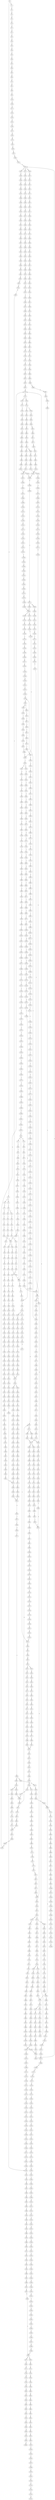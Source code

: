 strict digraph  {
	S0 -> S1 [ label = T ];
	S0 -> S2 [ label = G ];
	S1 -> S3 [ label = T ];
	S2 -> S4 [ label = G ];
	S2 -> S5 [ label = T ];
	S3 -> S6 [ label = G ];
	S4 -> S7 [ label = T ];
	S5 -> S8 [ label = C ];
	S6 -> S9 [ label = A ];
	S7 -> S10 [ label = C ];
	S8 -> S11 [ label = C ];
	S8 -> S12 [ label = T ];
	S9 -> S13 [ label = C ];
	S10 -> S14 [ label = C ];
	S11 -> S15 [ label = C ];
	S12 -> S16 [ label = C ];
	S13 -> S17 [ label = T ];
	S14 -> S18 [ label = G ];
	S15 -> S19 [ label = T ];
	S16 -> S20 [ label = T ];
	S17 -> S21 [ label = G ];
	S18 -> S22 [ label = C ];
	S19 -> S23 [ label = T ];
	S20 -> S24 [ label = C ];
	S21 -> S25 [ label = T ];
	S22 -> S26 [ label = C ];
	S23 -> S27 [ label = C ];
	S24 -> S28 [ label = C ];
	S25 -> S29 [ label = A ];
	S26 -> S30 [ label = G ];
	S27 -> S31 [ label = G ];
	S28 -> S32 [ label = G ];
	S29 -> S33 [ label = C ];
	S30 -> S34 [ label = C ];
	S30 -> S35 [ label = G ];
	S31 -> S36 [ label = C ];
	S32 -> S37 [ label = T ];
	S33 -> S38 [ label = A ];
	S34 -> S39 [ label = A ];
	S35 -> S40 [ label = A ];
	S36 -> S41 [ label = A ];
	S37 -> S42 [ label = A ];
	S38 -> S43 [ label = C ];
	S39 -> S44 [ label = C ];
	S40 -> S45 [ label = A ];
	S41 -> S46 [ label = C ];
	S42 -> S47 [ label = C ];
	S43 -> S48 [ label = T ];
	S44 -> S49 [ label = G ];
	S45 -> S50 [ label = C ];
	S46 -> S51 [ label = G ];
	S47 -> S52 [ label = A ];
	S48 -> S53 [ label = T ];
	S49 -> S54 [ label = C ];
	S50 -> S55 [ label = T ];
	S51 -> S56 [ label = T ];
	S52 -> S57 [ label = T ];
	S53 -> S58 [ label = G ];
	S54 -> S59 [ label = G ];
	S55 -> S60 [ label = G ];
	S56 -> S61 [ label = G ];
	S57 -> S62 [ label = G ];
	S58 -> S63 [ label = G ];
	S59 -> S64 [ label = C ];
	S60 -> S65 [ label = C ];
	S61 -> S66 [ label = G ];
	S62 -> S67 [ label = G ];
	S63 -> S68 [ label = A ];
	S64 -> S69 [ label = A ];
	S64 -> S70 [ label = G ];
	S65 -> S71 [ label = A ];
	S66 -> S72 [ label = C ];
	S67 -> S73 [ label = C ];
	S68 -> S74 [ label = G ];
	S69 -> S75 [ label = G ];
	S70 -> S76 [ label = C ];
	S70 -> S77 [ label = G ];
	S71 -> S78 [ label = A ];
	S72 -> S79 [ label = G ];
	S73 -> S80 [ label = G ];
	S74 -> S81 [ label = A ];
	S75 -> S82 [ label = C ];
	S76 -> S83 [ label = G ];
	S77 -> S84 [ label = C ];
	S78 -> S85 [ label = C ];
	S79 -> S86 [ label = T ];
	S80 -> S87 [ label = C ];
	S81 -> S88 [ label = C ];
	S82 -> S89 [ label = C ];
	S83 -> S90 [ label = T ];
	S84 -> S91 [ label = T ];
	S85 -> S92 [ label = C ];
	S86 -> S93 [ label = C ];
	S87 -> S94 [ label = C ];
	S88 -> S95 [ label = C ];
	S89 -> S96 [ label = G ];
	S90 -> S97 [ label = C ];
	S91 -> S98 [ label = G ];
	S92 -> S99 [ label = A ];
	S93 -> S100 [ label = C ];
	S94 -> S101 [ label = C ];
	S95 -> S102 [ label = C ];
	S96 -> S103 [ label = G ];
	S97 -> S104 [ label = G ];
	S98 -> S105 [ label = G ];
	S99 -> S106 [ label = G ];
	S100 -> S107 [ label = C ];
	S101 -> S108 [ label = C ];
	S102 -> S109 [ label = C ];
	S103 -> S110 [ label = C ];
	S103 -> S111 [ label = T ];
	S104 -> S112 [ label = A ];
	S105 -> S113 [ label = A ];
	S106 -> S114 [ label = A ];
	S107 -> S115 [ label = C ];
	S108 -> S116 [ label = C ];
	S109 -> S117 [ label = C ];
	S110 -> S118 [ label = A ];
	S111 -> S119 [ label = G ];
	S112 -> S120 [ label = C ];
	S113 -> S121 [ label = A ];
	S114 -> S122 [ label = A ];
	S115 -> S123 [ label = A ];
	S116 -> S124 [ label = A ];
	S117 -> S125 [ label = C ];
	S118 -> S126 [ label = C ];
	S119 -> S127 [ label = G ];
	S120 -> S128 [ label = G ];
	S121 -> S129 [ label = T ];
	S122 -> S130 [ label = C ];
	S123 -> S131 [ label = C ];
	S124 -> S132 [ label = C ];
	S125 -> S133 [ label = T ];
	S126 -> S134 [ label = T ];
	S127 -> S135 [ label = A ];
	S128 -> S136 [ label = C ];
	S129 -> S137 [ label = G ];
	S130 -> S138 [ label = A ];
	S131 -> S139 [ label = T ];
	S132 -> S140 [ label = T ];
	S133 -> S141 [ label = T ];
	S134 -> S142 [ label = T ];
	S135 -> S143 [ label = A ];
	S136 -> S144 [ label = G ];
	S137 -> S145 [ label = G ];
	S138 -> S146 [ label = G ];
	S139 -> S147 [ label = T ];
	S140 -> S148 [ label = T ];
	S141 -> S149 [ label = C ];
	S142 -> S150 [ label = C ];
	S143 -> S151 [ label = G ];
	S144 -> S152 [ label = C ];
	S145 -> S153 [ label = G ];
	S146 -> S154 [ label = C ];
	S147 -> S155 [ label = G ];
	S148 -> S156 [ label = T ];
	S149 -> S157 [ label = A ];
	S150 -> S158 [ label = A ];
	S151 -> S159 [ label = A ];
	S152 -> S160 [ label = C ];
	S153 -> S161 [ label = G ];
	S154 -> S162 [ label = C ];
	S155 -> S163 [ label = A ];
	S156 -> S164 [ label = A ];
	S157 -> S165 [ label = G ];
	S158 -> S166 [ label = G ];
	S159 -> S167 [ label = A ];
	S160 -> S168 [ label = T ];
	S161 -> S169 [ label = T ];
	S162 -> S170 [ label = G ];
	S163 -> S171 [ label = G ];
	S164 -> S172 [ label = G ];
	S165 -> S173 [ label = A ];
	S166 -> S174 [ label = C ];
	S167 -> S175 [ label = C ];
	S168 -> S176 [ label = C ];
	S169 -> S177 [ label = C ];
	S170 -> S178 [ label = T ];
	S171 -> S179 [ label = C ];
	S172 -> S180 [ label = C ];
	S173 -> S181 [ label = G ];
	S174 -> S182 [ label = C ];
	S175 -> S183 [ label = G ];
	S176 -> S184 [ label = G ];
	S177 -> S185 [ label = C ];
	S178 -> S186 [ label = C ];
	S179 -> S187 [ label = C ];
	S180 -> S188 [ label = C ];
	S181 -> S189 [ label = G ];
	S182 -> S190 [ label = G ];
	S183 -> S191 [ label = G ];
	S184 -> S192 [ label = G ];
	S185 -> S193 [ label = G ];
	S186 -> S194 [ label = C ];
	S187 -> S195 [ label = G ];
	S188 -> S196 [ label = G ];
	S189 -> S197 [ label = T ];
	S190 -> S198 [ label = C ];
	S191 -> S199 [ label = C ];
	S192 -> S200 [ label = G ];
	S193 -> S201 [ label = C ];
	S194 -> S202 [ label = T ];
	S195 -> S203 [ label = C ];
	S196 -> S204 [ label = T ];
	S197 -> S205 [ label = C ];
	S198 -> S206 [ label = C ];
	S199 -> S207 [ label = A ];
	S200 -> S208 [ label = C ];
	S201 -> S209 [ label = C ];
	S202 -> S210 [ label = C ];
	S203 -> S211 [ label = C ];
	S204 -> S212 [ label = C ];
	S205 -> S213 [ label = C ];
	S206 -> S214 [ label = C ];
	S207 -> S215 [ label = C ];
	S208 -> S216 [ label = T ];
	S209 -> S30 [ label = G ];
	S210 -> S217 [ label = T ];
	S211 -> S218 [ label = C ];
	S212 -> S219 [ label = C ];
	S213 -> S220 [ label = C ];
	S214 -> S221 [ label = C ];
	S215 -> S222 [ label = C ];
	S215 -> S223 [ label = T ];
	S216 -> S224 [ label = C ];
	S217 -> S225 [ label = G ];
	S218 -> S221 [ label = C ];
	S219 -> S226 [ label = C ];
	S220 -> S227 [ label = T ];
	S220 -> S228 [ label = A ];
	S220 -> S229 [ label = G ];
	S221 -> S230 [ label = T ];
	S222 -> S231 [ label = G ];
	S223 -> S232 [ label = G ];
	S224 -> S233 [ label = A ];
	S225 -> S234 [ label = T ];
	S226 -> S235 [ label = A ];
	S227 -> S236 [ label = T ];
	S228 -> S237 [ label = G ];
	S229 -> S238 [ label = G ];
	S230 -> S239 [ label = T ];
	S230 -> S240 [ label = C ];
	S231 -> S241 [ label = G ];
	S232 -> S242 [ label = G ];
	S233 -> S243 [ label = C ];
	S234 -> S244 [ label = C ];
	S235 -> S245 [ label = C ];
	S236 -> S246 [ label = C ];
	S237 -> S247 [ label = A ];
	S238 -> S248 [ label = A ];
	S239 -> S249 [ label = C ];
	S240 -> S250 [ label = C ];
	S241 -> S251 [ label = G ];
	S242 -> S252 [ label = G ];
	S243 -> S253 [ label = G ];
	S244 -> S254 [ label = G ];
	S245 -> S255 [ label = C ];
	S246 -> S256 [ label = T ];
	S247 -> S257 [ label = G ];
	S248 -> S258 [ label = G ];
	S249 -> S259 [ label = A ];
	S250 -> S260 [ label = A ];
	S251 -> S261 [ label = A ];
	S252 -> S262 [ label = A ];
	S253 -> S263 [ label = T ];
	S254 -> S264 [ label = T ];
	S255 -> S265 [ label = A ];
	S256 -> S266 [ label = C ];
	S257 -> S267 [ label = C ];
	S258 -> S268 [ label = G ];
	S259 -> S269 [ label = C ];
	S260 -> S270 [ label = C ];
	S261 -> S271 [ label = A ];
	S262 -> S272 [ label = A ];
	S263 -> S273 [ label = C ];
	S264 -> S274 [ label = G ];
	S265 -> S275 [ label = C ];
	S266 -> S276 [ label = G ];
	S267 -> S277 [ label = C ];
	S268 -> S278 [ label = C ];
	S269 -> S279 [ label = G ];
	S270 -> S280 [ label = C ];
	S271 -> S281 [ label = T ];
	S272 -> S282 [ label = C ];
	S273 -> S283 [ label = C ];
	S274 -> S284 [ label = G ];
	S275 -> S285 [ label = C ];
	S276 -> S286 [ label = T ];
	S277 -> S287 [ label = A ];
	S278 -> S288 [ label = G ];
	S279 -> S289 [ label = C ];
	S280 -> S290 [ label = C ];
	S281 -> S291 [ label = T ];
	S282 -> S292 [ label = T ];
	S283 -> S293 [ label = A ];
	S284 -> S294 [ label = T ];
	S285 -> S295 [ label = G ];
	S286 -> S296 [ label = A ];
	S287 -> S297 [ label = C ];
	S288 -> S298 [ label = T ];
	S289 -> S299 [ label = T ];
	S290 -> S300 [ label = G ];
	S291 -> S301 [ label = G ];
	S292 -> S302 [ label = G ];
	S293 -> S303 [ label = G ];
	S294 -> S304 [ label = A ];
	S295 -> S305 [ label = A ];
	S296 -> S306 [ label = C ];
	S297 -> S307 [ label = G ];
	S298 -> S308 [ label = G ];
	S299 -> S309 [ label = C ];
	S300 -> S310 [ label = C ];
	S301 -> S311 [ label = A ];
	S302 -> S312 [ label = G ];
	S303 -> S313 [ label = C ];
	S304 -> S314 [ label = C ];
	S305 -> S315 [ label = T ];
	S306 -> S316 [ label = G ];
	S307 -> S317 [ label = G ];
	S308 -> S318 [ label = G ];
	S309 -> S319 [ label = C ];
	S310 -> S320 [ label = C ];
	S311 -> S321 [ label = A ];
	S312 -> S322 [ label = A ];
	S313 -> S323 [ label = T ];
	S313 -> S324 [ label = G ];
	S314 -> S325 [ label = C ];
	S315 -> S326 [ label = C ];
	S316 -> S327 [ label = G ];
	S317 -> S328 [ label = T ];
	S318 -> S329 [ label = T ];
	S319 -> S330 [ label = G ];
	S320 -> S331 [ label = G ];
	S321 -> S332 [ label = C ];
	S322 -> S333 [ label = C ];
	S323 -> S334 [ label = T ];
	S324 -> S335 [ label = A ];
	S325 -> S336 [ label = G ];
	S326 -> S337 [ label = G ];
	S327 -> S338 [ label = C ];
	S328 -> S339 [ label = T ];
	S329 -> S340 [ label = A ];
	S330 -> S341 [ label = G ];
	S331 -> S342 [ label = G ];
	S332 -> S343 [ label = C ];
	S333 -> S344 [ label = C ];
	S334 -> S345 [ label = C ];
	S335 -> S346 [ label = G ];
	S336 -> S347 [ label = G ];
	S337 -> S348 [ label = G ];
	S338 -> S349 [ label = T ];
	S339 -> S350 [ label = A ];
	S340 -> S351 [ label = T ];
	S341 -> S352 [ label = T ];
	S342 -> S353 [ label = T ];
	S343 -> S354 [ label = C ];
	S344 -> S355 [ label = C ];
	S345 -> S356 [ label = A ];
	S346 -> S357 [ label = T ];
	S347 -> S358 [ label = T ];
	S348 -> S359 [ label = T ];
	S349 -> S360 [ label = A ];
	S350 -> S361 [ label = C ];
	S351 -> S362 [ label = G ];
	S352 -> S363 [ label = T ];
	S353 -> S364 [ label = C ];
	S354 -> S365 [ label = G ];
	S355 -> S366 [ label = G ];
	S356 -> S367 [ label = C ];
	S357 -> S368 [ label = C ];
	S358 -> S369 [ label = G ];
	S359 -> S370 [ label = T ];
	S360 -> S371 [ label = C ];
	S361 -> S372 [ label = T ];
	S362 -> S373 [ label = A ];
	S363 -> S374 [ label = G ];
	S364 -> S375 [ label = C ];
	S365 -> S376 [ label = T ];
	S366 -> S377 [ label = T ];
	S367 -> S378 [ label = G ];
	S368 -> S379 [ label = C ];
	S368 -> S380 [ label = T ];
	S369 -> S381 [ label = G ];
	S370 -> S382 [ label = C ];
	S371 -> S383 [ label = T ];
	S372 -> S384 [ label = G ];
	S373 -> S385 [ label = G ];
	S374 -> S386 [ label = C ];
	S375 -> S387 [ label = C ];
	S376 -> S388 [ label = C ];
	S377 -> S389 [ label = C ];
	S378 -> S390 [ label = C ];
	S379 -> S391 [ label = C ];
	S380 -> S392 [ label = C ];
	S381 -> S393 [ label = T ];
	S382 -> S394 [ label = C ];
	S383 -> S395 [ label = G ];
	S384 -> S396 [ label = C ];
	S385 -> S397 [ label = C ];
	S386 -> S398 [ label = A ];
	S387 -> S399 [ label = A ];
	S388 -> S400 [ label = T ];
	S389 -> S401 [ label = T ];
	S390 -> S402 [ label = C ];
	S391 -> S403 [ label = T ];
	S391 -> S404 [ label = G ];
	S392 -> S405 [ label = G ];
	S393 -> S406 [ label = T ];
	S394 -> S407 [ label = A ];
	S395 -> S408 [ label = G ];
	S396 -> S409 [ label = A ];
	S397 -> S410 [ label = G ];
	S398 -> S411 [ label = C ];
	S399 -> S412 [ label = G ];
	S400 -> S413 [ label = C ];
	S401 -> S413 [ label = C ];
	S402 -> S414 [ label = C ];
	S403 -> S415 [ label = C ];
	S404 -> S416 [ label = C ];
	S405 -> S417 [ label = T ];
	S406 -> S418 [ label = A ];
	S407 -> S419 [ label = G ];
	S408 -> S420 [ label = T ];
	S409 -> S421 [ label = G ];
	S410 -> S422 [ label = G ];
	S411 -> S423 [ label = T ];
	S412 -> S424 [ label = T ];
	S413 -> S425 [ label = G ];
	S414 -> S426 [ label = T ];
	S415 -> S427 [ label = C ];
	S416 -> S428 [ label = C ];
	S417 -> S429 [ label = C ];
	S418 -> S430 [ label = G ];
	S419 -> S431 [ label = T ];
	S420 -> S432 [ label = G ];
	S421 -> S433 [ label = A ];
	S422 -> S434 [ label = T ];
	S423 -> S435 [ label = G ];
	S424 -> S436 [ label = G ];
	S425 -> S437 [ label = G ];
	S426 -> S438 [ label = T ];
	S427 -> S439 [ label = G ];
	S428 -> S440 [ label = T ];
	S429 -> S441 [ label = T ];
	S430 -> S442 [ label = A ];
	S431 -> S443 [ label = G ];
	S432 -> S444 [ label = C ];
	S433 -> S445 [ label = C ];
	S434 -> S446 [ label = C ];
	S435 -> S447 [ label = G ];
	S436 -> S448 [ label = G ];
	S437 -> S449 [ label = C ];
	S438 -> S450 [ label = C ];
	S439 -> S451 [ label = G ];
	S440 -> S452 [ label = G ];
	S441 -> S453 [ label = G ];
	S442 -> S454 [ label = A ];
	S443 -> S455 [ label = G ];
	S444 -> S456 [ label = T ];
	S445 -> S457 [ label = G ];
	S446 -> S458 [ label = G ];
	S447 -> S459 [ label = T ];
	S448 -> S460 [ label = T ];
	S449 -> S461 [ label = A ];
	S450 -> S462 [ label = A ];
	S451 -> S463 [ label = T ];
	S452 -> S464 [ label = T ];
	S453 -> S465 [ label = T ];
	S454 -> S466 [ label = G ];
	S455 -> S467 [ label = T ];
	S456 -> S468 [ label = A ];
	S457 -> S469 [ label = G ];
	S458 -> S470 [ label = C ];
	S459 -> S471 [ label = C ];
	S460 -> S472 [ label = C ];
	S461 -> S473 [ label = C ];
	S462 -> S474 [ label = T ];
	S463 -> S475 [ label = C ];
	S464 -> S476 [ label = C ];
	S465 -> S477 [ label = T ];
	S466 -> S478 [ label = G ];
	S467 -> S472 [ label = C ];
	S468 -> S479 [ label = C ];
	S469 -> S480 [ label = A ];
	S470 -> S481 [ label = A ];
	S471 -> S482 [ label = G ];
	S472 -> S483 [ label = G ];
	S473 -> S484 [ label = C ];
	S474 -> S485 [ label = C ];
	S475 -> S486 [ label = T ];
	S476 -> S487 [ label = G ];
	S477 -> S488 [ label = C ];
	S478 -> S489 [ label = G ];
	S479 -> S490 [ label = T ];
	S480 -> S491 [ label = C ];
	S481 -> S492 [ label = C ];
	S482 -> S493 [ label = T ];
	S483 -> S494 [ label = T ];
	S484 -> S495 [ label = G ];
	S485 -> S496 [ label = C ];
	S486 -> S497 [ label = G ];
	S487 -> S498 [ label = C ];
	S488 -> S499 [ label = C ];
	S489 -> S500 [ label = G ];
	S490 -> S501 [ label = G ];
	S491 -> S502 [ label = A ];
	S492 -> S503 [ label = G ];
	S493 -> S504 [ label = C ];
	S494 -> S505 [ label = C ];
	S495 -> S506 [ label = A ];
	S496 -> S507 [ label = A ];
	S497 -> S508 [ label = G ];
	S498 -> S509 [ label = G ];
	S499 -> S510 [ label = G ];
	S500 -> S511 [ label = G ];
	S501 -> S512 [ label = T ];
	S502 -> S513 [ label = C ];
	S503 -> S514 [ label = C ];
	S504 -> S515 [ label = C ];
	S505 -> S515 [ label = C ];
	S506 -> S516 [ label = G ];
	S506 -> S517 [ label = A ];
	S507 -> S518 [ label = G ];
	S508 -> S519 [ label = A ];
	S509 -> S520 [ label = C ];
	S510 -> S521 [ label = T ];
	S511 -> S522 [ label = T ];
	S512 -> S523 [ label = A ];
	S513 -> S524 [ label = A ];
	S514 -> S525 [ label = G ];
	S515 -> S526 [ label = G ];
	S516 -> S527 [ label = T ];
	S517 -> S528 [ label = T ];
	S518 -> S529 [ label = A ];
	S519 -> S530 [ label = G ];
	S520 -> S531 [ label = G ];
	S520 -> S532 [ label = A ];
	S521 -> S533 [ label = G ];
	S522 -> S534 [ label = C ];
	S523 -> S535 [ label = A ];
	S524 -> S536 [ label = C ];
	S525 -> S64 [ label = C ];
	S526 -> S537 [ label = T ];
	S527 -> S538 [ label = C ];
	S528 -> S539 [ label = G ];
	S529 -> S540 [ label = A ];
	S530 -> S541 [ label = G ];
	S531 -> S542 [ label = A ];
	S532 -> S543 [ label = A ];
	S533 -> S544 [ label = G ];
	S534 -> S545 [ label = C ];
	S535 -> S546 [ label = C ];
	S536 -> S547 [ label = C ];
	S537 -> S548 [ label = C ];
	S538 -> S549 [ label = C ];
	S539 -> S550 [ label = T ];
	S540 -> S551 [ label = C ];
	S541 -> S552 [ label = G ];
	S542 -> S553 [ label = G ];
	S543 -> S554 [ label = C ];
	S544 -> S555 [ label = C ];
	S545 -> S556 [ label = G ];
	S546 -> S557 [ label = A ];
	S547 -> S558 [ label = T ];
	S548 -> S559 [ label = A ];
	S549 -> S560 [ label = A ];
	S549 -> S561 [ label = T ];
	S550 -> S562 [ label = A ];
	S551 -> S563 [ label = C ];
	S552 -> S564 [ label = T ];
	S553 -> S565 [ label = C ];
	S554 -> S566 [ label = C ];
	S555 -> S567 [ label = C ];
	S556 -> S568 [ label = T ];
	S557 -> S569 [ label = C ];
	S558 -> S570 [ label = C ];
	S559 -> S571 [ label = C ];
	S560 -> S572 [ label = G ];
	S561 -> S573 [ label = C ];
	S562 -> S574 [ label = G ];
	S563 -> S575 [ label = A ];
	S563 -> S576 [ label = G ];
	S564 -> S577 [ label = G ];
	S565 -> S578 [ label = A ];
	S566 -> S579 [ label = C ];
	S567 -> S580 [ label = C ];
	S568 -> S581 [ label = C ];
	S569 -> S582 [ label = A ];
	S570 -> S583 [ label = T ];
	S571 -> S584 [ label = C ];
	S572 -> S585 [ label = T ];
	S572 -> S586 [ label = C ];
	S573 -> S587 [ label = G ];
	S574 -> S588 [ label = T ];
	S575 -> S589 [ label = G ];
	S575 -> S590 [ label = C ];
	S576 -> S591 [ label = G ];
	S577 -> S592 [ label = T ];
	S578 -> S593 [ label = G ];
	S579 -> S594 [ label = G ];
	S580 -> S595 [ label = G ];
	S581 -> S596 [ label = G ];
	S582 -> S597 [ label = C ];
	S583 -> S598 [ label = A ];
	S584 -> S599 [ label = C ];
	S584 -> S600 [ label = G ];
	S585 -> S601 [ label = A ];
	S586 -> S602 [ label = T ];
	S587 -> S603 [ label = A ];
	S588 -> S604 [ label = T ];
	S589 -> S605 [ label = A ];
	S590 -> S606 [ label = C ];
	S591 -> S607 [ label = A ];
	S592 -> S608 [ label = T ];
	S593 -> S609 [ label = T ];
	S594 -> S610 [ label = T ];
	S595 -> S611 [ label = T ];
	S596 -> S612 [ label = G ];
	S597 -> S613 [ label = G ];
	S598 -> S614 [ label = G ];
	S599 -> S615 [ label = T ];
	S600 -> S616 [ label = A ];
	S601 -> S617 [ label = G ];
	S602 -> S334 [ label = T ];
	S603 -> S618 [ label = A ];
	S604 -> S619 [ label = T ];
	S605 -> S620 [ label = C ];
	S606 -> S621 [ label = A ];
	S607 -> S622 [ label = C ];
	S608 -> S623 [ label = C ];
	S609 -> S624 [ label = G ];
	S610 -> S625 [ label = A ];
	S611 -> S626 [ label = C ];
	S612 -> S627 [ label = A ];
	S613 -> S628 [ label = C ];
	S614 -> S629 [ label = A ];
	S615 -> S630 [ label = G ];
	S616 -> S631 [ label = A ];
	S616 -> S632 [ label = G ];
	S617 -> S633 [ label = G ];
	S617 -> S634 [ label = C ];
	S618 -> S635 [ label = C ];
	S619 -> S636 [ label = C ];
	S620 -> S637 [ label = T ];
	S621 -> S638 [ label = C ];
	S622 -> S639 [ label = G ];
	S623 -> S640 [ label = C ];
	S624 -> S641 [ label = C ];
	S625 -> S642 [ label = C ];
	S626 -> S643 [ label = C ];
	S627 -> S644 [ label = A ];
	S628 -> S645 [ label = T ];
	S629 -> S646 [ label = A ];
	S630 -> S647 [ label = T ];
	S631 -> S648 [ label = T ];
	S632 -> S649 [ label = T ];
	S633 -> S650 [ label = G ];
	S634 -> S651 [ label = T ];
	S635 -> S652 [ label = T ];
	S636 -> S653 [ label = A ];
	S637 -> S654 [ label = C ];
	S638 -> S655 [ label = C ];
	S639 -> S656 [ label = C ];
	S640 -> S657 [ label = A ];
	S641 -> S658 [ label = A ];
	S642 -> S659 [ label = A ];
	S643 -> S660 [ label = A ];
	S644 -> S661 [ label = C ];
	S645 -> S662 [ label = C ];
	S646 -> S663 [ label = C ];
	S647 -> S664 [ label = C ];
	S648 -> S665 [ label = C ];
	S649 -> S538 [ label = C ];
	S650 -> S666 [ label = T ];
	S651 -> S667 [ label = C ];
	S652 -> S668 [ label = T ];
	S653 -> S669 [ label = C ];
	S654 -> S670 [ label = C ];
	S655 -> S671 [ label = C ];
	S656 -> S672 [ label = C ];
	S657 -> S673 [ label = G ];
	S658 -> S674 [ label = A ];
	S659 -> S675 [ label = G ];
	S660 -> S676 [ label = G ];
	S661 -> S677 [ label = A ];
	S661 -> S678 [ label = T ];
	S662 -> S679 [ label = C ];
	S663 -> S680 [ label = G ];
	S664 -> S681 [ label = C ];
	S665 -> S682 [ label = C ];
	S666 -> S683 [ label = C ];
	S667 -> S684 [ label = C ];
	S668 -> S685 [ label = C ];
	S669 -> S686 [ label = T ];
	S670 -> S687 [ label = C ];
	S671 -> S688 [ label = C ];
	S672 -> S689 [ label = C ];
	S673 -> S690 [ label = C ];
	S674 -> S691 [ label = C ];
	S675 -> S692 [ label = C ];
	S676 -> S693 [ label = T ];
	S677 -> S694 [ label = G ];
	S678 -> S695 [ label = A ];
	S679 -> S696 [ label = T ];
	S680 -> S697 [ label = A ];
	S681 -> S698 [ label = T ];
	S682 -> S699 [ label = T ];
	S683 -> S700 [ label = A ];
	S684 -> S701 [ label = A ];
	S685 -> S702 [ label = A ];
	S686 -> S703 [ label = C ];
	S687 -> S704 [ label = A ];
	S688 -> S705 [ label = T ];
	S689 -> S706 [ label = A ];
	S690 -> S707 [ label = A ];
	S691 -> S708 [ label = A ];
	S692 -> S709 [ label = A ];
	S693 -> S710 [ label = A ];
	S694 -> S711 [ label = G ];
	S695 -> S712 [ label = C ];
	S696 -> S713 [ label = A ];
	S697 -> S714 [ label = G ];
	S698 -> S715 [ label = A ];
	S698 -> S716 [ label = T ];
	S699 -> S717 [ label = C ];
	S700 -> S718 [ label = C ];
	S701 -> S719 [ label = C ];
	S702 -> S720 [ label = A ];
	S703 -> S721 [ label = C ];
	S704 -> S722 [ label = T ];
	S705 -> S723 [ label = T ];
	S706 -> S724 [ label = T ];
	S707 -> S725 [ label = G ];
	S708 -> S726 [ label = G ];
	S709 -> S727 [ label = G ];
	S710 -> S617 [ label = G ];
	S711 -> S728 [ label = A ];
	S712 -> S729 [ label = A ];
	S713 -> S730 [ label = G ];
	S714 -> S731 [ label = G ];
	S715 -> S732 [ label = C ];
	S716 -> S733 [ label = G ];
	S717 -> S734 [ label = G ];
	S718 -> S735 [ label = T ];
	S719 -> S736 [ label = C ];
	S720 -> S737 [ label = C ];
	S721 -> S738 [ label = T ];
	S722 -> S739 [ label = C ];
	S723 -> S740 [ label = C ];
	S724 -> S741 [ label = C ];
	S725 -> S742 [ label = A ];
	S726 -> S743 [ label = C ];
	S727 -> S744 [ label = G ];
	S728 -> S745 [ label = A ];
	S729 -> S746 [ label = A ];
	S730 -> S747 [ label = A ];
	S731 -> S748 [ label = T ];
	S732 -> S749 [ label = T ];
	S733 -> S750 [ label = A ];
	S733 -> S751 [ label = T ];
	S734 -> S752 [ label = A ];
	S735 -> S753 [ label = C ];
	S736 -> S754 [ label = G ];
	S737 -> S755 [ label = C ];
	S737 -> S756 [ label = T ];
	S738 -> S757 [ label = T ];
	S739 -> S758 [ label = T ];
	S740 -> S759 [ label = C ];
	S740 -> S760 [ label = G ];
	S741 -> S761 [ label = G ];
	S742 -> S762 [ label = T ];
	S743 -> S763 [ label = T ];
	S744 -> S764 [ label = T ];
	S745 -> S765 [ label = T ];
	S746 -> S766 [ label = C ];
	S747 -> S767 [ label = A ];
	S748 -> S768 [ label = G ];
	S749 -> S769 [ label = A ];
	S750 -> S770 [ label = A ];
	S751 -> S771 [ label = A ];
	S752 -> S772 [ label = A ];
	S753 -> S773 [ label = G ];
	S754 -> S774 [ label = G ];
	S755 -> S775 [ label = G ];
	S756 -> S776 [ label = G ];
	S757 -> S777 [ label = T ];
	S758 -> S778 [ label = G ];
	S759 -> S779 [ label = T ];
	S760 -> S780 [ label = A ];
	S761 -> S781 [ label = T ];
	S762 -> S782 [ label = A ];
	S763 -> S783 [ label = A ];
	S764 -> S784 [ label = G ];
	S765 -> S785 [ label = A ];
	S766 -> S786 [ label = G ];
	S767 -> S787 [ label = C ];
	S768 -> S788 [ label = T ];
	S769 -> S789 [ label = C ];
	S770 -> S790 [ label = C ];
	S771 -> S791 [ label = G ];
	S772 -> S635 [ label = C ];
	S773 -> S792 [ label = C ];
	S774 -> S793 [ label = A ];
	S775 -> S794 [ label = G ];
	S776 -> S795 [ label = G ];
	S776 -> S796 [ label = C ];
	S777 -> S797 [ label = C ];
	S778 -> S798 [ label = C ];
	S779 -> S799 [ label = G ];
	S780 -> S800 [ label = T ];
	S781 -> S801 [ label = C ];
	S782 -> S802 [ label = A ];
	S783 -> S803 [ label = C ];
	S784 -> S804 [ label = C ];
	S785 -> S805 [ label = G ];
	S786 -> S806 [ label = A ];
	S787 -> S807 [ label = T ];
	S788 -> S808 [ label = C ];
	S789 -> S809 [ label = C ];
	S790 -> S810 [ label = T ];
	S791 -> S811 [ label = G ];
	S792 -> S812 [ label = T ];
	S793 -> S813 [ label = C ];
	S794 -> S814 [ label = C ];
	S795 -> S815 [ label = C ];
	S796 -> S816 [ label = C ];
	S797 -> S817 [ label = A ];
	S798 -> S818 [ label = C ];
	S799 -> S819 [ label = T ];
	S800 -> S820 [ label = C ];
	S801 -> S821 [ label = C ];
	S802 -> S822 [ label = A ];
	S803 -> S823 [ label = G ];
	S804 -> S824 [ label = A ];
	S805 -> S825 [ label = T ];
	S806 -> S826 [ label = A ];
	S807 -> S827 [ label = T ];
	S808 -> S828 [ label = C ];
	S809 -> S829 [ label = A ];
	S810 -> S830 [ label = T ];
	S811 -> S831 [ label = A ];
	S812 -> S832 [ label = T ];
	S813 -> S833 [ label = G ];
	S814 -> S834 [ label = C ];
	S815 -> S835 [ label = C ];
	S816 -> S836 [ label = C ];
	S817 -> S837 [ label = T ];
	S818 -> S838 [ label = A ];
	S819 -> S839 [ label = C ];
	S820 -> S840 [ label = G ];
	S821 -> S841 [ label = T ];
	S822 -> S842 [ label = A ];
	S823 -> S843 [ label = A ];
	S824 -> S844 [ label = C ];
	S825 -> S845 [ label = C ];
	S826 -> S846 [ label = A ];
	S827 -> S847 [ label = C ];
	S828 -> S848 [ label = C ];
	S829 -> S849 [ label = G ];
	S830 -> S850 [ label = C ];
	S831 -> S851 [ label = G ];
	S832 -> S852 [ label = C ];
	S833 -> S853 [ label = T ];
	S834 -> S854 [ label = C ];
	S835 -> S855 [ label = C ];
	S836 -> S856 [ label = T ];
	S837 -> S857 [ label = C ];
	S838 -> S858 [ label = G ];
	S839 -> S859 [ label = C ];
	S840 -> S860 [ label = T ];
	S841 -> S861 [ label = C ];
	S842 -> S862 [ label = A ];
	S843 -> S863 [ label = G ];
	S844 -> S864 [ label = G ];
	S845 -> S865 [ label = T ];
	S846 -> S866 [ label = A ];
	S847 -> S867 [ label = A ];
	S848 -> S868 [ label = T ];
	S849 -> S869 [ label = G ];
	S850 -> S870 [ label = A ];
	S851 -> S871 [ label = A ];
	S852 -> S872 [ label = A ];
	S853 -> S873 [ label = C ];
	S854 -> S874 [ label = A ];
	S855 -> S875 [ label = A ];
	S856 -> S876 [ label = A ];
	S857 -> S877 [ label = C ];
	S858 -> S878 [ label = T ];
	S859 -> S879 [ label = T ];
	S860 -> S880 [ label = T ];
	S861 -> S881 [ label = T ];
	S862 -> S882 [ label = C ];
	S863 -> S883 [ label = A ];
	S864 -> S884 [ label = C ];
	S865 -> S885 [ label = C ];
	S866 -> S886 [ label = C ];
	S867 -> S720 [ label = A ];
	S868 -> S887 [ label = G ];
	S869 -> S888 [ label = A ];
	S870 -> S720 [ label = A ];
	S871 -> S889 [ label = G ];
	S872 -> S890 [ label = T ];
	S873 -> S891 [ label = G ];
	S874 -> S892 [ label = G ];
	S875 -> S893 [ label = G ];
	S876 -> S894 [ label = G ];
	S877 -> S895 [ label = A ];
	S878 -> S896 [ label = C ];
	S879 -> S716 [ label = T ];
	S880 -> S897 [ label = T ];
	S881 -> S898 [ label = T ];
	S882 -> S899 [ label = T ];
	S883 -> S900 [ label = A ];
	S884 -> S901 [ label = G ];
	S885 -> S902 [ label = T ];
	S886 -> S903 [ label = A ];
	S887 -> S904 [ label = T ];
	S888 -> S905 [ label = G ];
	S889 -> S906 [ label = G ];
	S890 -> S907 [ label = C ];
	S891 -> S908 [ label = T ];
	S892 -> S909 [ label = T ];
	S893 -> S910 [ label = G ];
	S894 -> S911 [ label = G ];
	S895 -> S518 [ label = G ];
	S896 -> S912 [ label = G ];
	S897 -> S913 [ label = G ];
	S898 -> S914 [ label = C ];
	S899 -> S915 [ label = T ];
	S900 -> S916 [ label = C ];
	S901 -> S917 [ label = G ];
	S902 -> S918 [ label = C ];
	S903 -> S919 [ label = G ];
	S904 -> S920 [ label = C ];
	S905 -> S921 [ label = A ];
	S906 -> S922 [ label = T ];
	S907 -> S923 [ label = C ];
	S908 -> S924 [ label = G ];
	S909 -> S925 [ label = T ];
	S910 -> S926 [ label = T ];
	S911 -> S927 [ label = T ];
	S912 -> S928 [ label = T ];
	S913 -> S929 [ label = T ];
	S914 -> S930 [ label = T ];
	S915 -> S931 [ label = T ];
	S916 -> S932 [ label = T ];
	S917 -> S933 [ label = T ];
	S918 -> S934 [ label = T ];
	S919 -> S935 [ label = A ];
	S920 -> S936 [ label = C ];
	S921 -> S937 [ label = G ];
	S922 -> S938 [ label = C ];
	S923 -> S507 [ label = A ];
	S924 -> S939 [ label = A ];
	S925 -> S940 [ label = G ];
	S926 -> S941 [ label = G ];
	S927 -> S942 [ label = G ];
	S928 -> S943 [ label = A ];
	S929 -> S944 [ label = A ];
	S930 -> S945 [ label = C ];
	S931 -> S946 [ label = G ];
	S932 -> S947 [ label = G ];
	S933 -> S948 [ label = G ];
	S934 -> S949 [ label = G ];
	S935 -> S950 [ label = A ];
	S936 -> S698 [ label = T ];
	S937 -> S951 [ label = T ];
	S938 -> S952 [ label = C ];
	S939 -> S953 [ label = C ];
	S940 -> S954 [ label = T ];
	S941 -> S955 [ label = C ];
	S941 -> S956 [ label = G ];
	S942 -> S957 [ label = T ];
	S943 -> S958 [ label = A ];
	S944 -> S959 [ label = G ];
	S945 -> S960 [ label = G ];
	S946 -> S961 [ label = C ];
	S947 -> S962 [ label = G ];
	S948 -> S963 [ label = C ];
	S949 -> S964 [ label = A ];
	S950 -> S965 [ label = G ];
	S951 -> S966 [ label = C ];
	S952 -> S220 [ label = C ];
	S953 -> S967 [ label = C ];
	S954 -> S968 [ label = G ];
	S955 -> S969 [ label = G ];
	S956 -> S970 [ label = G ];
	S957 -> S971 [ label = G ];
	S958 -> S972 [ label = G ];
	S959 -> S973 [ label = G ];
	S960 -> S974 [ label = G ];
	S961 -> S975 [ label = C ];
	S962 -> S976 [ label = C ];
	S963 -> S977 [ label = C ];
	S964 -> S978 [ label = G ];
	S965 -> S979 [ label = G ];
	S966 -> S980 [ label = A ];
	S967 -> S981 [ label = G ];
	S968 -> S982 [ label = C ];
	S969 -> S983 [ label = C ];
	S970 -> S984 [ label = C ];
	S971 -> S985 [ label = C ];
	S972 -> S986 [ label = A ];
	S973 -> S987 [ label = A ];
	S974 -> S988 [ label = A ];
	S975 -> S989 [ label = G ];
	S976 -> S990 [ label = G ];
	S977 -> S991 [ label = G ];
	S978 -> S992 [ label = T ];
	S979 -> S993 [ label = G ];
	S980 -> S994 [ label = G ];
	S981 -> S995 [ label = G ];
	S982 -> S996 [ label = G ];
	S983 -> S997 [ label = G ];
	S984 -> S998 [ label = T ];
	S985 -> S999 [ label = G ];
	S986 -> S1000 [ label = C ];
	S987 -> S1001 [ label = A ];
	S988 -> S1002 [ label = G ];
	S989 -> S1003 [ label = T ];
	S990 -> S1004 [ label = C ];
	S991 -> S1005 [ label = C ];
	S992 -> S1006 [ label = A ];
	S993 -> S1007 [ label = G ];
	S994 -> S1008 [ label = G ];
	S995 -> S1009 [ label = T ];
	S996 -> S1010 [ label = T ];
	S997 -> S1011 [ label = T ];
	S998 -> S1012 [ label = T ];
	S999 -> S1013 [ label = T ];
	S1000 -> S1014 [ label = G ];
	S1001 -> S1015 [ label = A ];
	S1002 -> S1016 [ label = A ];
	S1003 -> S1017 [ label = A ];
	S1004 -> S1018 [ label = A ];
	S1005 -> S1019 [ label = A ];
	S1007 -> S1020 [ label = T ];
	S1008 -> S1021 [ label = A ];
	S1009 -> S1022 [ label = C ];
	S1010 -> S1023 [ label = C ];
	S1011 -> S1024 [ label = C ];
	S1012 -> S1025 [ label = C ];
	S1013 -> S1026 [ label = C ];
	S1014 -> S1027 [ label = G ];
	S1015 -> S1028 [ label = G ];
	S1016 -> S1029 [ label = G ];
	S1017 -> S1030 [ label = G ];
	S1018 -> S1031 [ label = G ];
	S1019 -> S1032 [ label = A ];
	S1020 -> S1033 [ label = C ];
	S1021 -> S1034 [ label = C ];
	S1022 -> S1035 [ label = G ];
	S1023 -> S1036 [ label = G ];
	S1024 -> S1037 [ label = G ];
	S1025 -> S1038 [ label = G ];
	S1026 -> S1036 [ label = G ];
	S1027 -> S1039 [ label = C ];
	S1028 -> S1040 [ label = G ];
	S1029 -> S1041 [ label = G ];
	S1030 -> S1042 [ label = C ];
	S1031 -> S1043 [ label = C ];
	S1032 -> S1044 [ label = C ];
	S1033 -> S1045 [ label = T ];
	S1034 -> S1046 [ label = C ];
	S1035 -> S1047 [ label = C ];
	S1036 -> S1048 [ label = A ];
	S1037 -> S1049 [ label = T ];
	S1038 -> S1050 [ label = A ];
	S1039 -> S1051 [ label = T ];
	S1040 -> S1052 [ label = T ];
	S1041 -> S1053 [ label = T ];
	S1042 -> S1054 [ label = C ];
	S1043 -> S1055 [ label = G ];
	S1044 -> S1056 [ label = C ];
	S1045 -> S1057 [ label = C ];
	S1046 -> S1058 [ label = A ];
	S1047 -> S1059 [ label = G ];
	S1048 -> S1060 [ label = A ];
	S1049 -> S1061 [ label = G ];
	S1050 -> S1062 [ label = A ];
	S1051 -> S1063 [ label = C ];
	S1052 -> S1064 [ label = C ];
	S1053 -> S938 [ label = C ];
	S1054 -> S1065 [ label = G ];
	S1055 -> S1066 [ label = G ];
	S1056 -> S1067 [ label = A ];
	S1057 -> S1068 [ label = T ];
	S1058 -> S1069 [ label = G ];
	S1059 -> S1070 [ label = T ];
	S1060 -> S1071 [ label = C ];
	S1061 -> S1072 [ label = C ];
	S1062 -> S1073 [ label = C ];
	S1063 -> S1074 [ label = T ];
	S1064 -> S1075 [ label = C ];
	S1065 -> S1076 [ label = G ];
	S1066 -> S1077 [ label = G ];
	S1067 -> S1078 [ label = G ];
	S1068 -> S1079 [ label = C ];
	S1069 -> S1080 [ label = T ];
	S1070 -> S1081 [ label = A ];
	S1071 -> S1082 [ label = C ];
	S1071 -> S1083 [ label = A ];
	S1072 -> S1084 [ label = A ];
	S1073 -> S1085 [ label = A ];
	S1074 -> S1086 [ label = C ];
	S1075 -> S1087 [ label = C ];
	S1076 -> S1088 [ label = T ];
	S1077 -> S1089 [ label = T ];
	S1078 -> S1090 [ label = T ];
	S1079 -> S1091 [ label = G ];
	S1080 -> S1092 [ label = C ];
	S1081 -> S1093 [ label = G ];
	S1082 -> S1094 [ label = T ];
	S1083 -> S1095 [ label = C ];
	S1084 -> S1096 [ label = T ];
	S1085 -> S1097 [ label = C ];
	S1086 -> S1098 [ label = G ];
	S1087 -> S1099 [ label = G ];
	S1088 -> S1100 [ label = G ];
	S1089 -> S1101 [ label = G ];
	S1090 -> S1102 [ label = C ];
	S1091 -> S1103 [ label = T ];
	S1092 -> S1104 [ label = T ];
	S1093 -> S1105 [ label = C ];
	S1094 -> S1106 [ label = T ];
	S1094 -> S1107 [ label = G ];
	S1095 -> S1108 [ label = C ];
	S1096 -> S1109 [ label = C ];
	S1097 -> S1110 [ label = G ];
	S1098 -> S1111 [ label = A ];
	S1099 -> S1112 [ label = A ];
	S1100 -> S1113 [ label = A ];
	S1101 -> S1114 [ label = C ];
	S1102 -> S1115 [ label = G ];
	S1103 -> S1116 [ label = G ];
	S1104 -> S1117 [ label = C ];
	S1105 -> S1118 [ label = C ];
	S1106 -> S1119 [ label = C ];
	S1107 -> S1120 [ label = T ];
	S1108 -> S1121 [ label = C ];
	S1109 -> S1122 [ label = C ];
	S1110 -> S1123 [ label = C ];
	S1111 -> S1124 [ label = A ];
	S1112 -> S1125 [ label = A ];
	S1113 -> S1126 [ label = C ];
	S1114 -> S1127 [ label = C ];
	S1115 -> S1128 [ label = C ];
	S1116 -> S1129 [ label = G ];
	S1117 -> S1130 [ label = T ];
	S1118 -> S1131 [ label = G ];
	S1119 -> S1132 [ label = G ];
	S1120 -> S1133 [ label = C ];
	S1121 -> S1134 [ label = G ];
	S1122 -> S1135 [ label = G ];
	S1123 -> S1136 [ label = G ];
	S1124 -> S1137 [ label = G ];
	S1125 -> S1138 [ label = G ];
	S1126 -> S1139 [ label = G ];
	S1127 -> S1140 [ label = G ];
	S1128 -> S1141 [ label = G ];
	S1129 -> S1142 [ label = T ];
	S1130 -> S1143 [ label = G ];
	S1131 -> S1144 [ label = C ];
	S1132 -> S1145 [ label = T ];
	S1133 -> S1146 [ label = G ];
	S1134 -> S1147 [ label = T ];
	S1135 -> S1148 [ label = C ];
	S1136 -> S1149 [ label = C ];
	S1137 -> S1150 [ label = T ];
	S1138 -> S1151 [ label = T ];
	S1139 -> S1152 [ label = T ];
	S1140 -> S1153 [ label = C ];
	S1141 -> S1154 [ label = C ];
	S1142 -> S1155 [ label = A ];
	S1143 -> S1156 [ label = T ];
	S1144 -> S1157 [ label = T ];
	S1145 -> S1158 [ label = A ];
	S1146 -> S1159 [ label = C ];
	S1147 -> S1160 [ label = A ];
	S1148 -> S1161 [ label = A ];
	S1149 -> S1162 [ label = A ];
	S1150 -> S1163 [ label = C ];
	S1151 -> S1164 [ label = C ];
	S1152 -> S1165 [ label = G ];
	S1153 -> S1166 [ label = C ];
	S1154 -> S1167 [ label = A ];
	S1156 -> S1168 [ label = A ];
	S1157 -> S1169 [ label = G ];
	S1158 -> S1170 [ label = C ];
	S1159 -> S509 [ label = G ];
	S1160 -> S1171 [ label = C ];
	S1161 -> S1172 [ label = C ];
	S1162 -> S1173 [ label = C ];
	S1163 -> S1174 [ label = G ];
	S1164 -> S1175 [ label = G ];
	S1165 -> S1176 [ label = G ];
	S1166 -> S1177 [ label = G ];
	S1167 -> S1178 [ label = G ];
	S1169 -> S1179 [ label = G ];
	S1170 -> S1180 [ label = T ];
	S1171 -> S1181 [ label = G ];
	S1172 -> S1182 [ label = G ];
	S1173 -> S1183 [ label = G ];
	S1174 -> S1184 [ label = C ];
	S1175 -> S1185 [ label = A ];
	S1176 -> S1186 [ label = G ];
	S1177 -> S1187 [ label = G ];
	S1178 -> S1188 [ label = C ];
	S1179 -> S1189 [ label = A ];
	S1180 -> S1190 [ label = T ];
	S1181 -> S1191 [ label = T ];
	S1182 -> S1192 [ label = T ];
	S1183 -> S1193 [ label = T ];
	S1184 -> S1194 [ label = G ];
	S1185 -> S1195 [ label = G ];
	S1186 -> S1196 [ label = T ];
	S1187 -> S1197 [ label = T ];
	S1188 -> S89 [ label = C ];
	S1189 -> S1198 [ label = A ];
	S1190 -> S1199 [ label = C ];
	S1191 -> S1200 [ label = C ];
	S1192 -> S1201 [ label = C ];
	S1193 -> S1202 [ label = C ];
	S1194 -> S1203 [ label = G ];
	S1195 -> S1204 [ label = G ];
	S1196 -> S1205 [ label = A ];
	S1197 -> S1206 [ label = G ];
	S1198 -> S1207 [ label = G ];
	S1199 -> S1208 [ label = A ];
	S1200 -> S1209 [ label = C ];
	S1201 -> S1210 [ label = G ];
	S1202 -> S1211 [ label = C ];
	S1203 -> S1212 [ label = C ];
	S1204 -> S1213 [ label = T ];
	S1205 -> S1214 [ label = C ];
	S1206 -> S1215 [ label = G ];
	S1207 -> S1216 [ label = A ];
	S1208 -> S1217 [ label = A ];
	S1209 -> S1218 [ label = A ];
	S1210 -> S1219 [ label = A ];
	S1211 -> S1220 [ label = A ];
	S1212 -> S1221 [ label = T ];
	S1213 -> S1222 [ label = A ];
	S1214 -> S1223 [ label = T ];
	S1215 -> S1224 [ label = T ];
	S1216 -> S1225 [ label = A ];
	S1217 -> S1226 [ label = G ];
	S1218 -> S1227 [ label = G ];
	S1219 -> S1228 [ label = G ];
	S1220 -> S303 [ label = G ];
	S1221 -> S1229 [ label = A ];
	S1222 -> S1230 [ label = T ];
	S1223 -> S1231 [ label = A ];
	S1224 -> S1232 [ label = G ];
	S1225 -> S175 [ label = C ];
	S1226 -> S1233 [ label = C ];
	S1227 -> S313 [ label = C ];
	S1228 -> S1234 [ label = C ];
	S1229 -> S1235 [ label = T ];
	S1230 -> S1236 [ label = A ];
	S1231 -> S1237 [ label = T ];
	S1232 -> S1238 [ label = G ];
	S1233 -> S1239 [ label = G ];
	S1234 -> S1240 [ label = G ];
	S1235 -> S1241 [ label = A ];
	S1236 -> S1242 [ label = A ];
	S1237 -> S1243 [ label = T ];
	S1238 -> S1244 [ label = A ];
	S1239 -> S1245 [ label = A ];
	S1240 -> S1246 [ label = A ];
	S1241 -> S1247 [ label = G ];
	S1242 -> S1248 [ label = G ];
	S1243 -> S1249 [ label = G ];
	S1244 -> S1250 [ label = A ];
	S1245 -> S1251 [ label = G ];
	S1246 -> S1252 [ label = G ];
	S1247 -> S1253 [ label = T ];
	S1248 -> S1254 [ label = T ];
	S1249 -> S1255 [ label = G ];
	S1250 -> S1256 [ label = C ];
	S1251 -> S1257 [ label = T ];
	S1252 -> S1258 [ label = T ];
	S1253 -> S1259 [ label = A ];
	S1254 -> S1260 [ label = C ];
	S1255 -> S1261 [ label = A ];
	S1256 -> S1262 [ label = C ];
	S1257 -> S1263 [ label = C ];
	S1258 -> S1264 [ label = C ];
	S1259 -> S1265 [ label = G ];
	S1260 -> S1266 [ label = G ];
	S1261 -> S1267 [ label = A ];
	S1262 -> S1268 [ label = T ];
	S1263 -> S379 [ label = C ];
	S1264 -> S1269 [ label = G ];
	S1265 -> S1270 [ label = C ];
	S1266 -> S1271 [ label = T ];
	S1267 -> S1272 [ label = C ];
	S1268 -> S1273 [ label = C ];
	S1269 -> S1274 [ label = A ];
	S1270 -> S1275 [ label = C ];
	S1271 -> S1276 [ label = G ];
	S1272 -> S1277 [ label = G ];
	S1273 -> S1278 [ label = G ];
	S1274 -> S1279 [ label = A ];
	S1275 -> S1280 [ label = G ];
	S1276 -> S1281 [ label = G ];
	S1277 -> S1282 [ label = G ];
	S1278 -> S1283 [ label = G ];
	S1279 -> S1284 [ label = C ];
	S1280 -> S1285 [ label = A ];
	S1281 -> S1286 [ label = T ];
	S1282 -> S1287 [ label = T ];
	S1283 -> S1288 [ label = C ];
	S1284 -> S1289 [ label = C ];
	S1285 -> S1290 [ label = A ];
	S1286 -> S304 [ label = A ];
	S1287 -> S1291 [ label = A ];
	S1288 -> S1292 [ label = A ];
	S1289 -> S1094 [ label = T ];
	S1290 -> S1293 [ label = A ];
	S1291 -> S1294 [ label = C ];
	S1292 -> S1295 [ label = C ];
	S1293 -> S1296 [ label = C ];
	S1294 -> S1297 [ label = G ];
	S1295 -> S1298 [ label = G ];
	S1296 -> S1299 [ label = C ];
	S1297 -> S1300 [ label = A ];
	S1298 -> S1301 [ label = C ];
	S1299 -> S1302 [ label = C ];
	S1300 -> S1303 [ label = A ];
	S1301 -> S1304 [ label = G ];
	S1302 -> S1305 [ label = C ];
	S1303 -> S1306 [ label = G ];
	S1304 -> S1307 [ label = C ];
	S1305 -> S1308 [ label = G ];
	S1306 -> S1309 [ label = A ];
	S1307 -> S70 [ label = G ];
	S1308 -> S1310 [ label = A ];
	S1309 -> S1311 [ label = A ];
	S1310 -> S1312 [ label = C ];
	S1311 -> S1313 [ label = G ];
	S1312 -> S1314 [ label = T ];
	S1313 -> S1315 [ label = T ];
	S1314 -> S1316 [ label = A ];
	S1315 -> S1317 [ label = G ];
	S1316 -> S1318 [ label = G ];
	S1317 -> S1319 [ label = T ];
	S1318 -> S1320 [ label = A ];
	S1319 -> S1321 [ label = C ];
	S1320 -> S1322 [ label = A ];
	S1321 -> S1323 [ label = C ];
	S1322 -> S1324 [ label = T ];
	S1323 -> S1325 [ label = T ];
	S1324 -> S1326 [ label = C ];
	S1325 -> S1327 [ label = G ];
	S1326 -> S1328 [ label = G ];
	S1327 -> S1329 [ label = G ];
	S1328 -> S1330 [ label = G ];
	S1329 -> S1331 [ label = C ];
	S1330 -> S1332 [ label = G ];
	S1331 -> S1333 [ label = C ];
	S1332 -> S1334 [ label = T ];
	S1333 -> S1335 [ label = T ];
	S1334 -> S1336 [ label = A ];
	S1335 -> S1337 [ label = G ];
	S1336 -> S1338 [ label = T ];
	S1337 -> S1339 [ label = G ];
	S1338 -> S1340 [ label = C ];
	S1339 -> S1341 [ label = G ];
	S1340 -> S1342 [ label = C ];
	S1341 -> S1343 [ label = T ];
	S1342 -> S1344 [ label = C ];
	S1343 -> S1345 [ label = C ];
	S1344 -> S1346 [ label = G ];
	S1345 -> S1347 [ label = C ];
	S1346 -> S1348 [ label = A ];
	S1347 -> S1349 [ label = C ];
	S1348 -> S1350 [ label = A ];
	S1349 -> S1351 [ label = G ];
	S1350 -> S1352 [ label = A ];
	S1351 -> S1353 [ label = A ];
	S1352 -> S1354 [ label = G ];
	S1353 -> S1355 [ label = G ];
	S1354 -> S1356 [ label = T ];
	S1355 -> S1357 [ label = T ];
	S1356 -> S1358 [ label = G ];
	S1357 -> S1359 [ label = C ];
	S1358 -> S1360 [ label = T ];
	S1359 -> S1361 [ label = C ];
	S1360 -> S1362 [ label = C ];
	S1361 -> S560 [ label = A ];
	S1362 -> S1363 [ label = G ];
	S1363 -> S1364 [ label = T ];
	S1364 -> S1365 [ label = C ];
	S1365 -> S1366 [ label = G ];
	S1366 -> S1367 [ label = G ];
	S1367 -> S1368 [ label = A ];
	S1368 -> S1369 [ label = A ];
	S1369 -> S661 [ label = C ];
}
